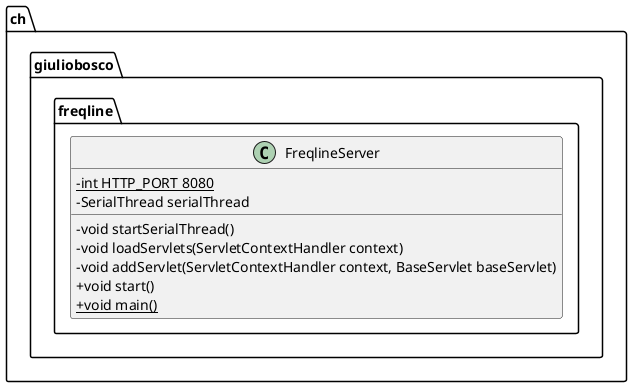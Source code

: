 @startuml

skinparam classAttributeIconSize 0

package ch.giuliobosco.freqline {
    class FreqlineServer {
        - {static} int HTTP_PORT 8080
        - SerialThread serialThread
        - void startSerialThread()
        - void loadServlets(ServletContextHandler context)
        - void addServlet(ServletContextHandler context, BaseServlet baseServlet)
        + void start()
        + {static} void main()
    }
}

@enduml